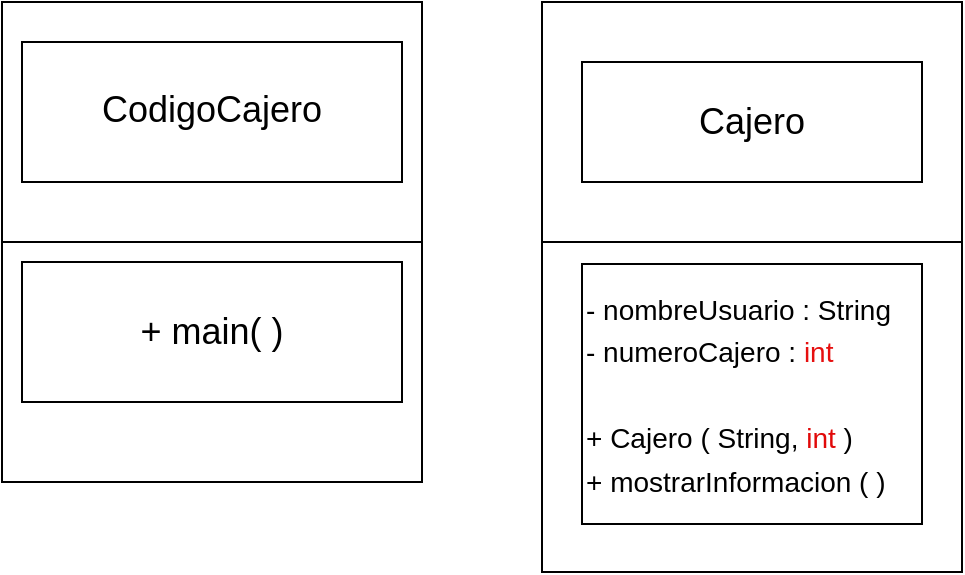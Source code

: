 <mxfile>
    <diagram id="pQTi95oTY2oMOa8MAMRF" name="Página-1">
        <mxGraphModel dx="806" dy="593" grid="1" gridSize="10" guides="1" tooltips="1" connect="1" arrows="1" fold="1" page="1" pageScale="1" pageWidth="827" pageHeight="1169" math="0" shadow="0">
            <root>
                <mxCell id="0"/>
                <mxCell id="1" parent="0"/>
                <mxCell id="2" value="" style="shape=table;startSize=0;container=1;collapsible=0;childLayout=tableLayout;" vertex="1" parent="1">
                    <mxGeometry x="40" y="40" width="210" height="240" as="geometry"/>
                </mxCell>
                <mxCell id="3" value="" style="shape=tableRow;horizontal=0;startSize=0;swimlaneHead=0;swimlaneBody=0;top=0;left=0;bottom=0;right=0;collapsible=0;dropTarget=0;fillColor=none;points=[[0,0.5],[1,0.5]];portConstraint=eastwest;" vertex="1" parent="2">
                    <mxGeometry width="210" height="120" as="geometry"/>
                </mxCell>
                <mxCell id="4" value="" style="shape=partialRectangle;html=1;whiteSpace=wrap;connectable=0;overflow=hidden;fillColor=none;top=0;left=0;bottom=0;right=0;pointerEvents=1;" vertex="1" parent="3">
                    <mxGeometry width="210" height="120" as="geometry">
                        <mxRectangle width="210" height="120" as="alternateBounds"/>
                    </mxGeometry>
                </mxCell>
                <mxCell id="5" value="" style="shape=tableRow;horizontal=0;startSize=0;swimlaneHead=0;swimlaneBody=0;top=0;left=0;bottom=0;right=0;collapsible=0;dropTarget=0;fillColor=none;points=[[0,0.5],[1,0.5]];portConstraint=eastwest;" vertex="1" parent="2">
                    <mxGeometry y="120" width="210" height="120" as="geometry"/>
                </mxCell>
                <mxCell id="6" value="" style="shape=partialRectangle;html=1;whiteSpace=wrap;connectable=0;overflow=hidden;fillColor=none;top=0;left=0;bottom=0;right=0;pointerEvents=1;" vertex="1" parent="5">
                    <mxGeometry width="210" height="120" as="geometry">
                        <mxRectangle width="210" height="120" as="alternateBounds"/>
                    </mxGeometry>
                </mxCell>
                <mxCell id="7" value="&lt;p style=&quot;line-height: 120%;&quot;&gt;&lt;font style=&quot;font-size: 18px;&quot;&gt;CodigoCajero&lt;/font&gt;&lt;/p&gt;" style="whiteSpace=wrap;html=1;" vertex="1" parent="1">
                    <mxGeometry x="50" y="60" width="190" height="70" as="geometry"/>
                </mxCell>
                <mxCell id="8" value="+ main( )" style="whiteSpace=wrap;html=1;fontSize=18;" vertex="1" parent="1">
                    <mxGeometry x="50" y="170" width="190" height="70" as="geometry"/>
                </mxCell>
                <mxCell id="9" value="" style="shape=table;startSize=0;container=1;collapsible=0;childLayout=tableLayout;fontSize=18;" vertex="1" parent="1">
                    <mxGeometry x="310" y="40" width="210" height="285" as="geometry"/>
                </mxCell>
                <mxCell id="10" value="" style="shape=tableRow;horizontal=0;startSize=0;swimlaneHead=0;swimlaneBody=0;top=0;left=0;bottom=0;right=0;collapsible=0;dropTarget=0;fillColor=none;points=[[0,0.5],[1,0.5]];portConstraint=eastwest;fontSize=18;" vertex="1" parent="9">
                    <mxGeometry width="210" height="120" as="geometry"/>
                </mxCell>
                <mxCell id="11" value="" style="shape=partialRectangle;html=1;whiteSpace=wrap;connectable=0;overflow=hidden;fillColor=none;top=0;left=0;bottom=0;right=0;pointerEvents=1;fontSize=18;" vertex="1" parent="10">
                    <mxGeometry width="210" height="120" as="geometry">
                        <mxRectangle width="210" height="120" as="alternateBounds"/>
                    </mxGeometry>
                </mxCell>
                <mxCell id="12" value="" style="shape=tableRow;horizontal=0;startSize=0;swimlaneHead=0;swimlaneBody=0;top=0;left=0;bottom=0;right=0;collapsible=0;dropTarget=0;fillColor=none;points=[[0,0.5],[1,0.5]];portConstraint=eastwest;fontSize=18;" vertex="1" parent="9">
                    <mxGeometry y="120" width="210" height="165" as="geometry"/>
                </mxCell>
                <mxCell id="13" value="" style="shape=partialRectangle;html=1;whiteSpace=wrap;connectable=0;overflow=hidden;fillColor=none;top=0;left=0;bottom=0;right=0;pointerEvents=1;fontSize=18;" vertex="1" parent="12">
                    <mxGeometry width="210" height="165" as="geometry">
                        <mxRectangle width="210" height="165" as="alternateBounds"/>
                    </mxGeometry>
                </mxCell>
                <mxCell id="14" value="Cajero" style="whiteSpace=wrap;html=1;fontSize=18;" vertex="1" parent="1">
                    <mxGeometry x="330" y="70" width="170" height="60" as="geometry"/>
                </mxCell>
                <mxCell id="15" value="&lt;font style=&quot;font-size: 14px;&quot;&gt;- nombreUsuario : String&lt;br&gt;- numeroCajero : &lt;font color=&quot;#e60f0f&quot;&gt;int&lt;/font&gt;&lt;br&gt;&lt;br&gt;+ Cajero ( String, &lt;font color=&quot;#e10909&quot;&gt;int&lt;/font&gt; )&lt;br&gt;+ mostrarInformacion ( )&lt;/font&gt;" style="whiteSpace=wrap;html=1;fontSize=18;align=left;" vertex="1" parent="1">
                    <mxGeometry x="330" y="171" width="170" height="130" as="geometry"/>
                </mxCell>
            </root>
        </mxGraphModel>
    </diagram>
</mxfile>